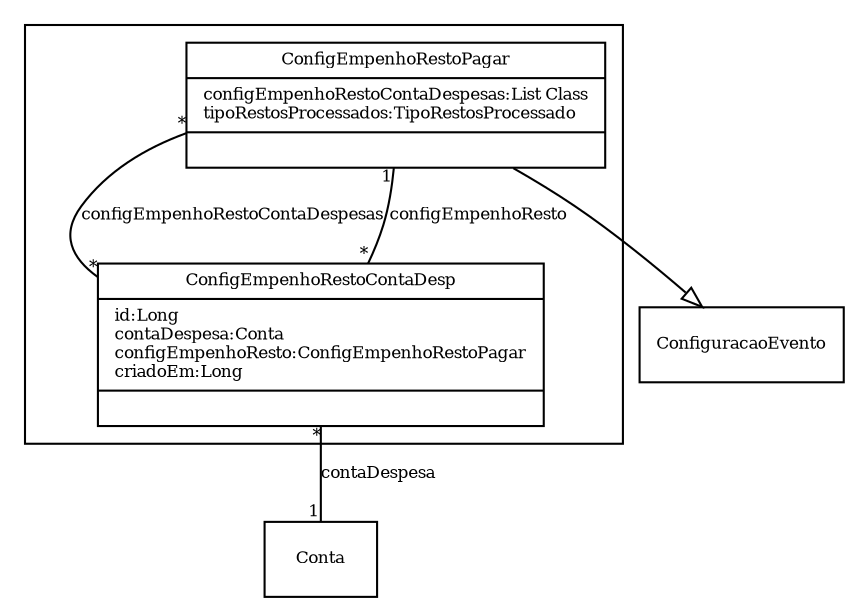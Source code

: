 digraph G{
fontname = "Times-Roman"
fontsize = 8

node [
        fontname = "Times-Roman"
        fontsize = 8
        shape = "record"
]

edge [
        fontname = "Times-Roman"
        fontsize = 8
]

subgraph clusterCONFIGURACAO_DE_RESTO_A_PAGAR
{
ConfigEmpenhoRestoPagar [label = "{ConfigEmpenhoRestoPagar|configEmpenhoRestoContaDespesas:List Class\ltipoRestosProcessados:TipoRestosProcessado\l|\l}"]
ConfigEmpenhoRestoContaDesp [label = "{ConfigEmpenhoRestoContaDesp|id:Long\lcontaDespesa:Conta\lconfigEmpenhoResto:ConfigEmpenhoRestoPagar\lcriadoEm:Long\l|\l}"]
}
edge [arrowhead = "none" headlabel = "*" taillabel = "*"] ConfigEmpenhoRestoPagar -> ConfigEmpenhoRestoContaDesp [label = "configEmpenhoRestoContaDespesas"]
edge [ arrowhead = "empty" headlabel = "" taillabel = ""] ConfigEmpenhoRestoPagar -> ConfiguracaoEvento
edge [arrowhead = "none" headlabel = "1" taillabel = "*"] ConfigEmpenhoRestoContaDesp -> Conta [label = "contaDespesa"]
edge [arrowhead = "none" headlabel = "1" taillabel = "*"] ConfigEmpenhoRestoContaDesp -> ConfigEmpenhoRestoPagar [label = "configEmpenhoResto"]
}

